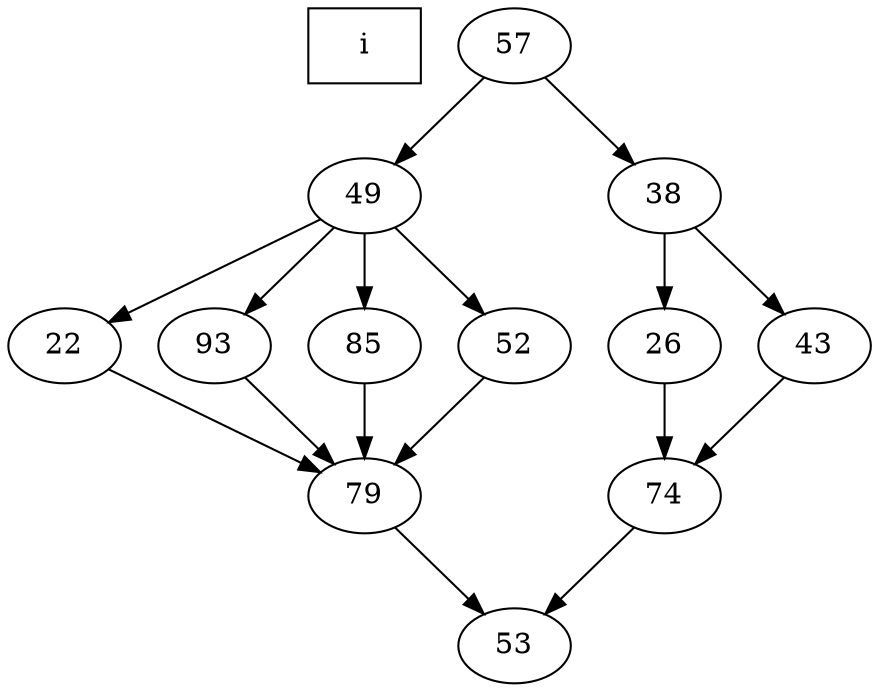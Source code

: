 digraph Task {
i [shape=box, D=603.859, T=1605.45]; 
0 [label="57", p=7];
1 [label="53", p=5];
2 [label="49", p=3];
3 [label="79", p=1];
4 [label="22", p=5];
5 [label="93", p=6];
6 [label="85", p=0];
7 [label="52", p=6];
8 [label="38", p=2];
9 [label="74", p=0];
10 [label="26", p=6];
11 [label="43", p=2];
0 -> 2;
0 -> 8;
2 -> 4;
2 -> 5;
2 -> 6;
2 -> 7;
3 -> 1;
4 -> 3;
5 -> 3;
6 -> 3;
7 -> 3;
8 -> 10;
8 -> 11;
9 -> 1;
10 -> 9;
11 -> 9;
}
